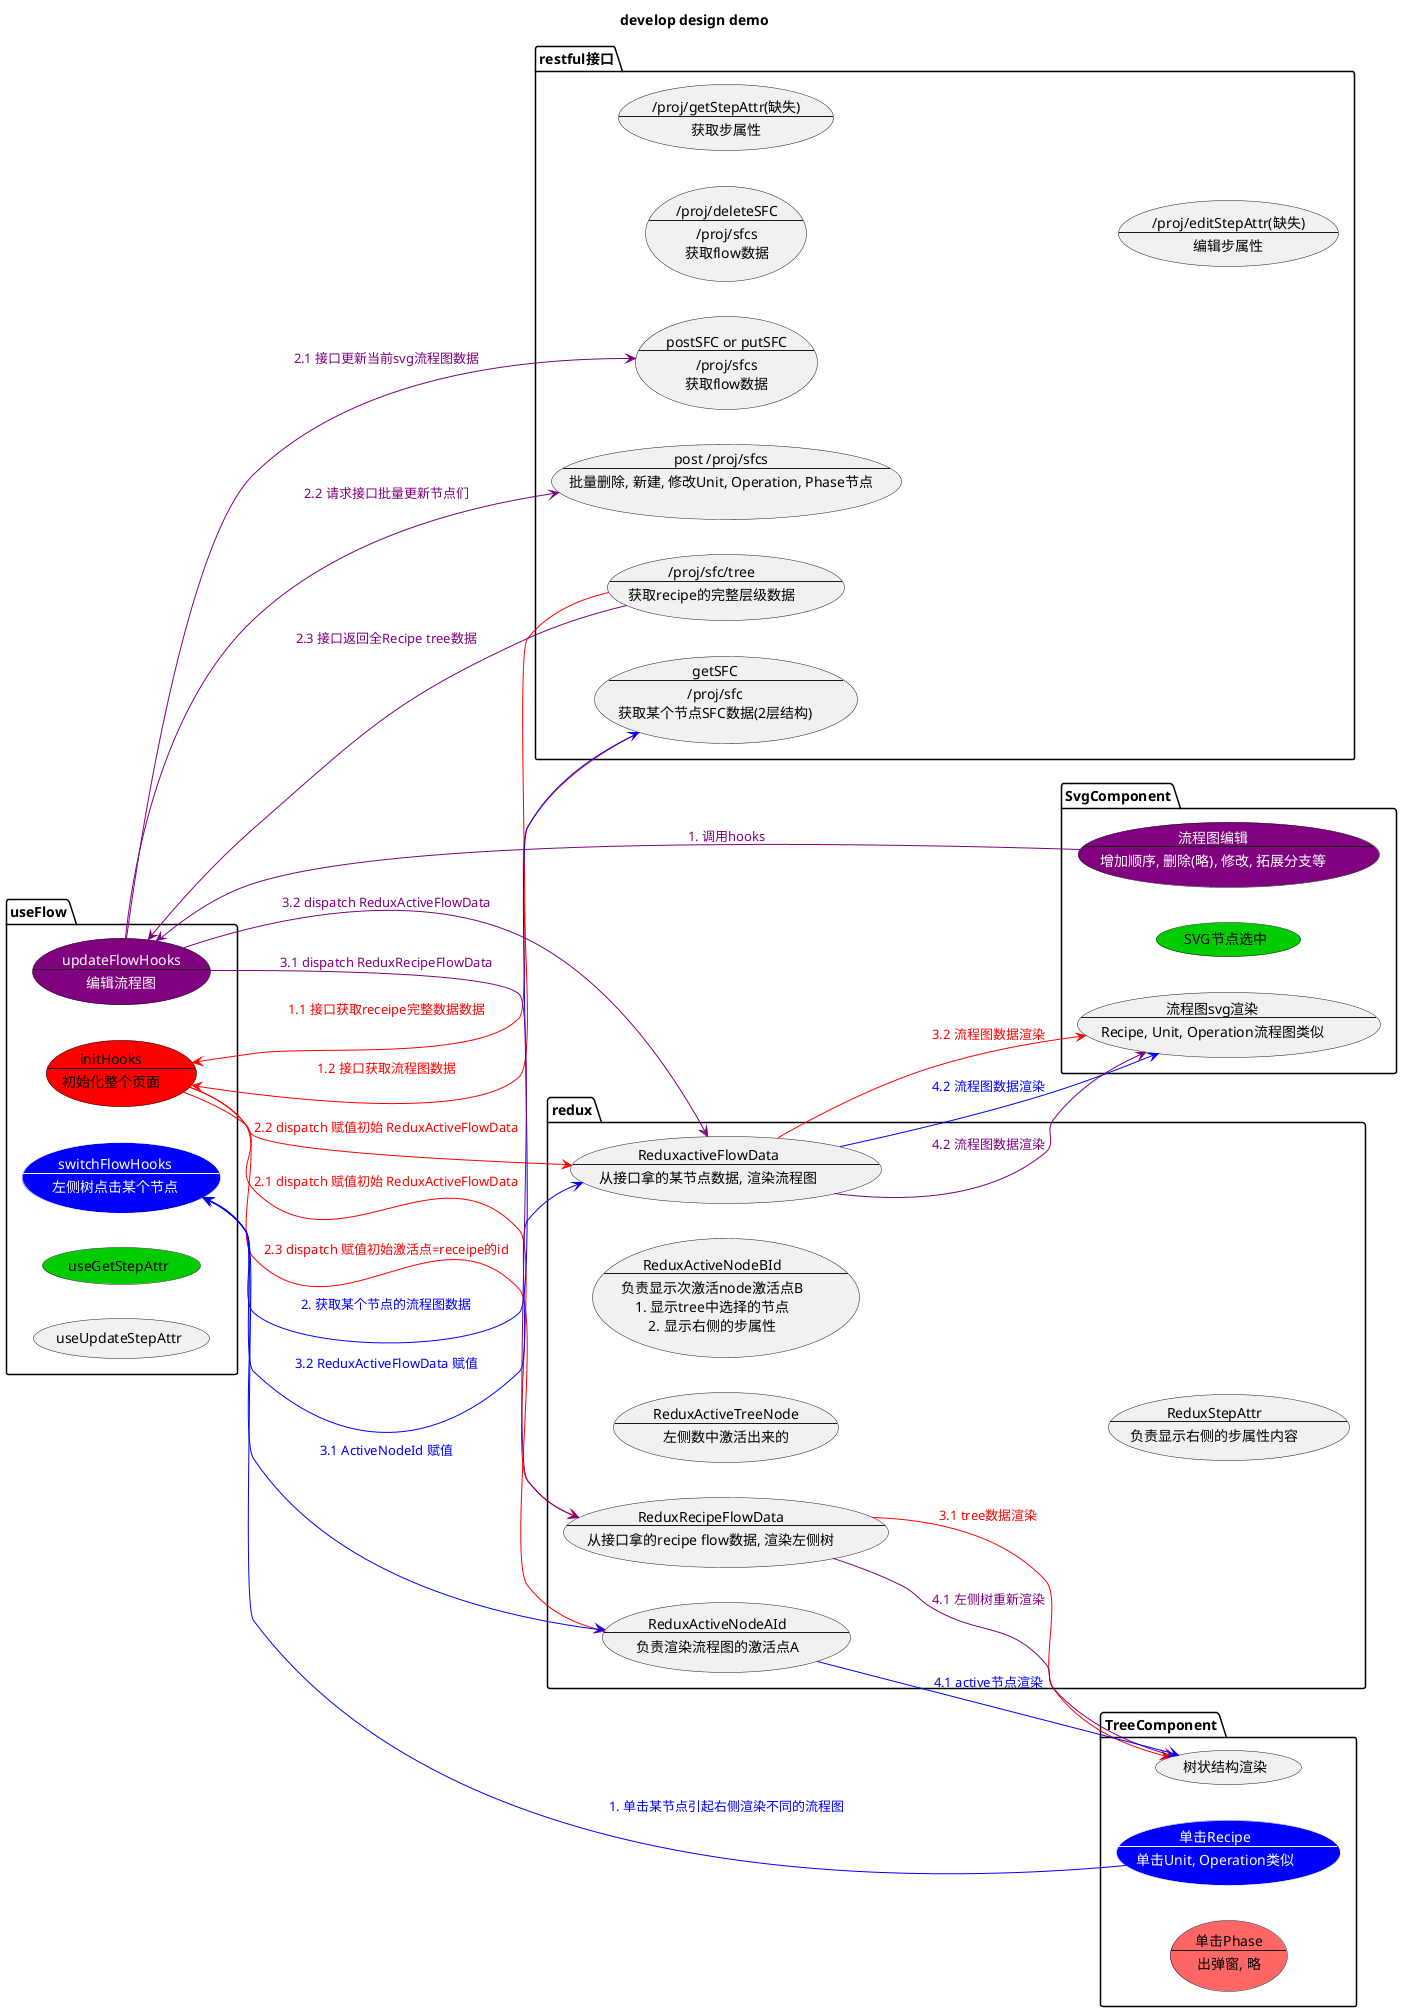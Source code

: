 @startuml
title develop design demo
left to right direction

package useFlow {
    usecase initHooks #ff0000 as "
        initHooks
        ----
        初始化整个页面
    "
    usecase switchFlowHooks #0000ff;line:white;text:white as "
        switchFlowHooks
        ----
        左侧树点击某个节点
    "
    usecase updateFlowHooks #purple;text:white as "
        updateFlowHooks
        ----
        编辑流程图
    "
    usecase useGetStepAttr #00cc00
    usecase useUpdateStepAttr
}

package restful接口 {    
    usecase getSFC as "
        getSFC
        ----
        /proj/sfc
        获取某个节点SFC数据(2层结构)
    "
    usecase editSFC as "
        postSFC or putSFC
        ----
        /proj/sfcs
        获取flow数据
    "
    usecase deleteSFC as "
        /proj/deleteSFC
        ----
        /proj/sfcs
        获取flow数据
    "
    usecase batchUpdateNodes as "
        post /proj/sfcs
        ----
        批量删除, 新建, 修改Unit, Operation, Phase节点
    "
    usecase getRecipeFlow as "
        /proj/sfc/tree
        ----
        获取recipe的完整层级数据
    "
    usecase getStepAttr as "
        /proj/getStepAttr(缺失)
        ----
        获取步属性
    "
    usecase editStepAttr as "
        /proj/editStepAttr(缺失)
        ----
        编辑步属性
    "
}

package redux {
    usecase ReduxRecipeFlowData as "
        ReduxRecipeFlowData
        ----
        从接口拿的recipe flow数据, 渲染左侧树
    "
    usecase ReduxActiveFlowData as "
        ReduxactiveFlowData
        ----
        从接口拿的某节点数据, 渲染流程图
    "
    usecase ReduxActiveTreeData as "
        ReduxActiveTreeNode
        ----
        左侧数中激活出来的
    "
    ' usecase ReduxActiveFlowData
    usecase ReduxActiveNodeAId as "
        ReduxActiveNodeAId
        ----
        负责渲染流程图的激活点A
    "
    usecase ReduxActiveNodeBId as "
        ReduxActiveNodeBId
        ----
        负责显示次激活node激活点B
        1. 显示tree中选择的节点
        2. 显示右侧的步属性
    "
    usecase ReduxStepAttr as "
        ReduxStepAttr
        ----
        负责显示右侧的步属性内容
    "
}

package TreeComponent {
    usecase 树状结构渲染 
    usecase 单击Recipe #0000ff;line:white;text:white as "
        单击Recipe
        ---
        单击Unit, Operation类似
    "
    usecase 单击Phase #ff6666 as "
        单击Phase
        ---
        出弹窗, 略
    "
}

package SvgComponent {
    usecase 流程图svg渲染 as "
        流程图svg渲染
        ---
        Recipe, Unit, Operation流程图类似
    "
    usecase SVG节点选中 #00cc00
    usecase 流程图编辑 #purple;text:white as "
        流程图编辑
        ---
        增加顺序, 删除(略), 修改, 拓展分支等
    "
}

'初始渲染
initHooks <-- getRecipeFlow #line:ff0000;text:ff0000 : 1.1 接口获取receipe完整数据数据
initHooks <-- getSFC #line:ff0000;text:ff0000 : 1.2 接口获取流程图数据
initHooks --> ReduxRecipeFlowData #line:ff0000;text:ff0000 : 2.1 dispatch 赋值初始 ReduxActiveFlowData 
initHooks --> ReduxActiveFlowData #line:ff0000;text:ff0000 : 2.2 dispatch 赋值初始 ReduxActiveFlowData
initHooks --> ReduxActiveNodeAId #line:ff0000;text:ff0000 : 2.3 dispatch 赋值初始激活点=receipe的id
ReduxRecipeFlowData --> 树状结构渲染 #line:ff0000;text:ff0000 : 3.1 tree数据渲染
ReduxActiveFlowData --> 流程图svg渲染 #line:ff0000;text:ff0000 : 3.2 流程图数据渲染

'网系节点选择渲染不同流程图
单击Recipe --> switchFlowHooks #line:0000ff;text:0000ff : 1. 单击某节点引起右侧渲染不同的流程图
switchFlowHooks <--> getSFC #line:0000ff;text:0000ff : 2. 获取某个节点的流程图数据
switchFlowHooks --> ReduxActiveNodeAId #line:0000ff;text:0000ff : 3.1 ActiveNodeId 赋值
switchFlowHooks --> ReduxActiveFlowData #line:0000ff;text:0000ff : 3.2 ReduxActiveFlowData 赋值
ReduxActiveNodeAId --> 树状结构渲染 #line:0000ff;text:0000ff : 4.1 active节点渲染
ReduxActiveFlowData --> 流程图svg渲染 #line:0000ff;text:0000ff : 4.2 流程图数据渲染

' ' '编辑流程图
流程图编辑 --> updateFlowHooks #line:purple;text:purple : 1. 调用hooks
updateFlowHooks --> editSFC #line:purple;text:purple : 2.1 接口更新当前svg流程图数据
updateFlowHooks --> batchUpdateNodes #line:purple;text:purple : 2.2 请求接口批量更新节点们
updateFlowHooks <-- getRecipeFlow #line:purple;text:purple : 2.3 接口返回全Recipe tree数据
updateFlowHooks --> ReduxRecipeFlowData #line:purple;text:purple : 3.1 dispatch ReduxRecipeFlowData
updateFlowHooks --> ReduxActiveFlowData #line:purple;text:purple : 3.2 dispatch ReduxActiveFlowData
ReduxRecipeFlowData --> 树状结构渲染 #line:purple;text:purple : 4.1 左侧树重新渲染
ReduxActiveFlowData --> 流程图svg渲染 #line:purple;text:purple : 4.2 流程图数据渲染

' 流程图节点选择
' SVG节点选中 --> useGetStepAttr #line:00cc00;text:00cc00 : 1.选中的节点, 调用hooks
' useGetStepAttr <--> getStepAttr #line:00cc00;text:00cc00 : 2 请求接口
' useGetStepAttr --> ReduxActiveNodeBId #line:00cc00;text:00cc00 : 3.1 dispatch ReduxActiveNodeBId
' useGetStepAttr --> ReduxStepAttr #line:00cc00;text:00cc00 : 3.2 dispatch ReduxStepAttr
' ReduxActiveNodeBId --> 流程图编辑 #line:00cc00;text:00cc00 : 4.1 允许增加顺序等操作
' ReduxActiveNodeBId --> 左侧Tree #line:00cc00;text:00cc00 : 4.2 次节点激活
' ReduxStepAttr --> 右侧Attr #line:00cc00;text:00cc00 : 4.3 ReduxStepAttr + ReduxActiveNodeBId 显示属性

' 编辑步属性
' 步属性 --> useUpdateStepAttr #line:orange;text:orange : 1. 保存, 调用hooks
' useUpdateStepAttr --> editStepAttr #line:orange;text:orange : 2.1 请求接口,保存当前步属性
' useUpdateStepAttr --> updateFlowHooks #line:orange;text:orange : 2.2 部属性要塞进流程图, 走紫色流程1以后的步骤

' todo 预留撤销操作的存储
' ReduxRecipeFlowData --> ReduxActiveFlowData #line:purple;text:purple : 2. 根据ReduxActiveNodeAId 重新影响 ReduxActiveFlowData
@enduml
